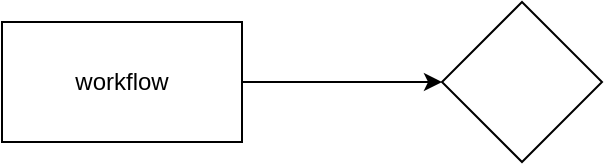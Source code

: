 <mxfile>
    <diagram id="HWKvX4v-nIPmT-fE8zL0" name="Page-1">
        <mxGraphModel dx="898" dy="656" grid="1" gridSize="10" guides="1" tooltips="1" connect="1" arrows="1" fold="1" page="1" pageScale="1" pageWidth="850" pageHeight="1100" math="0" shadow="0">
            <root>
                <mxCell id="0"/>
                <mxCell id="1" parent="0"/>
                <mxCell id="6" value="" style="edgeStyle=none;html=1;" edge="1" parent="1" source="2" target="5">
                    <mxGeometry relative="1" as="geometry"/>
                </mxCell>
                <mxCell id="2" value="workflow" style="rounded=0;whiteSpace=wrap;html=1;" vertex="1" parent="1">
                    <mxGeometry x="230" y="240" width="120" height="60" as="geometry"/>
                </mxCell>
                <mxCell id="5" value="" style="rhombus;whiteSpace=wrap;html=1;rounded=0;" vertex="1" parent="1">
                    <mxGeometry x="450" y="230" width="80" height="80" as="geometry"/>
                </mxCell>
            </root>
        </mxGraphModel>
    </diagram>
</mxfile>